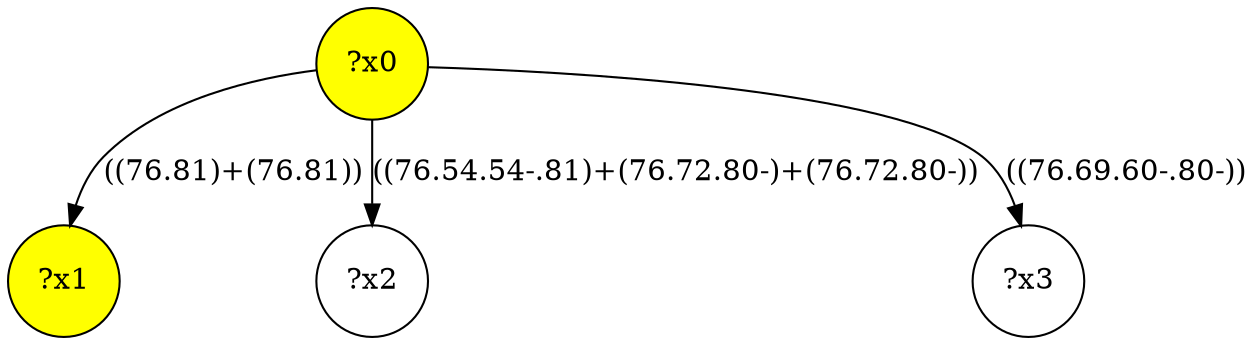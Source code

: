 digraph g {
	x0 [fillcolor="yellow", style="filled," shape=circle, label="?x0"];
	x1 [fillcolor="yellow", style="filled," shape=circle, label="?x1"];
	x0 -> x1 [label="((76.81)+(76.81))"];
	x2 [shape=circle, label="?x2"];
	x0 -> x2 [label="((76.54.54-.81)+(76.72.80-)+(76.72.80-))"];
	x3 [shape=circle, label="?x3"];
	x0 -> x3 [label="((76.69.60-.80-))"];
}
